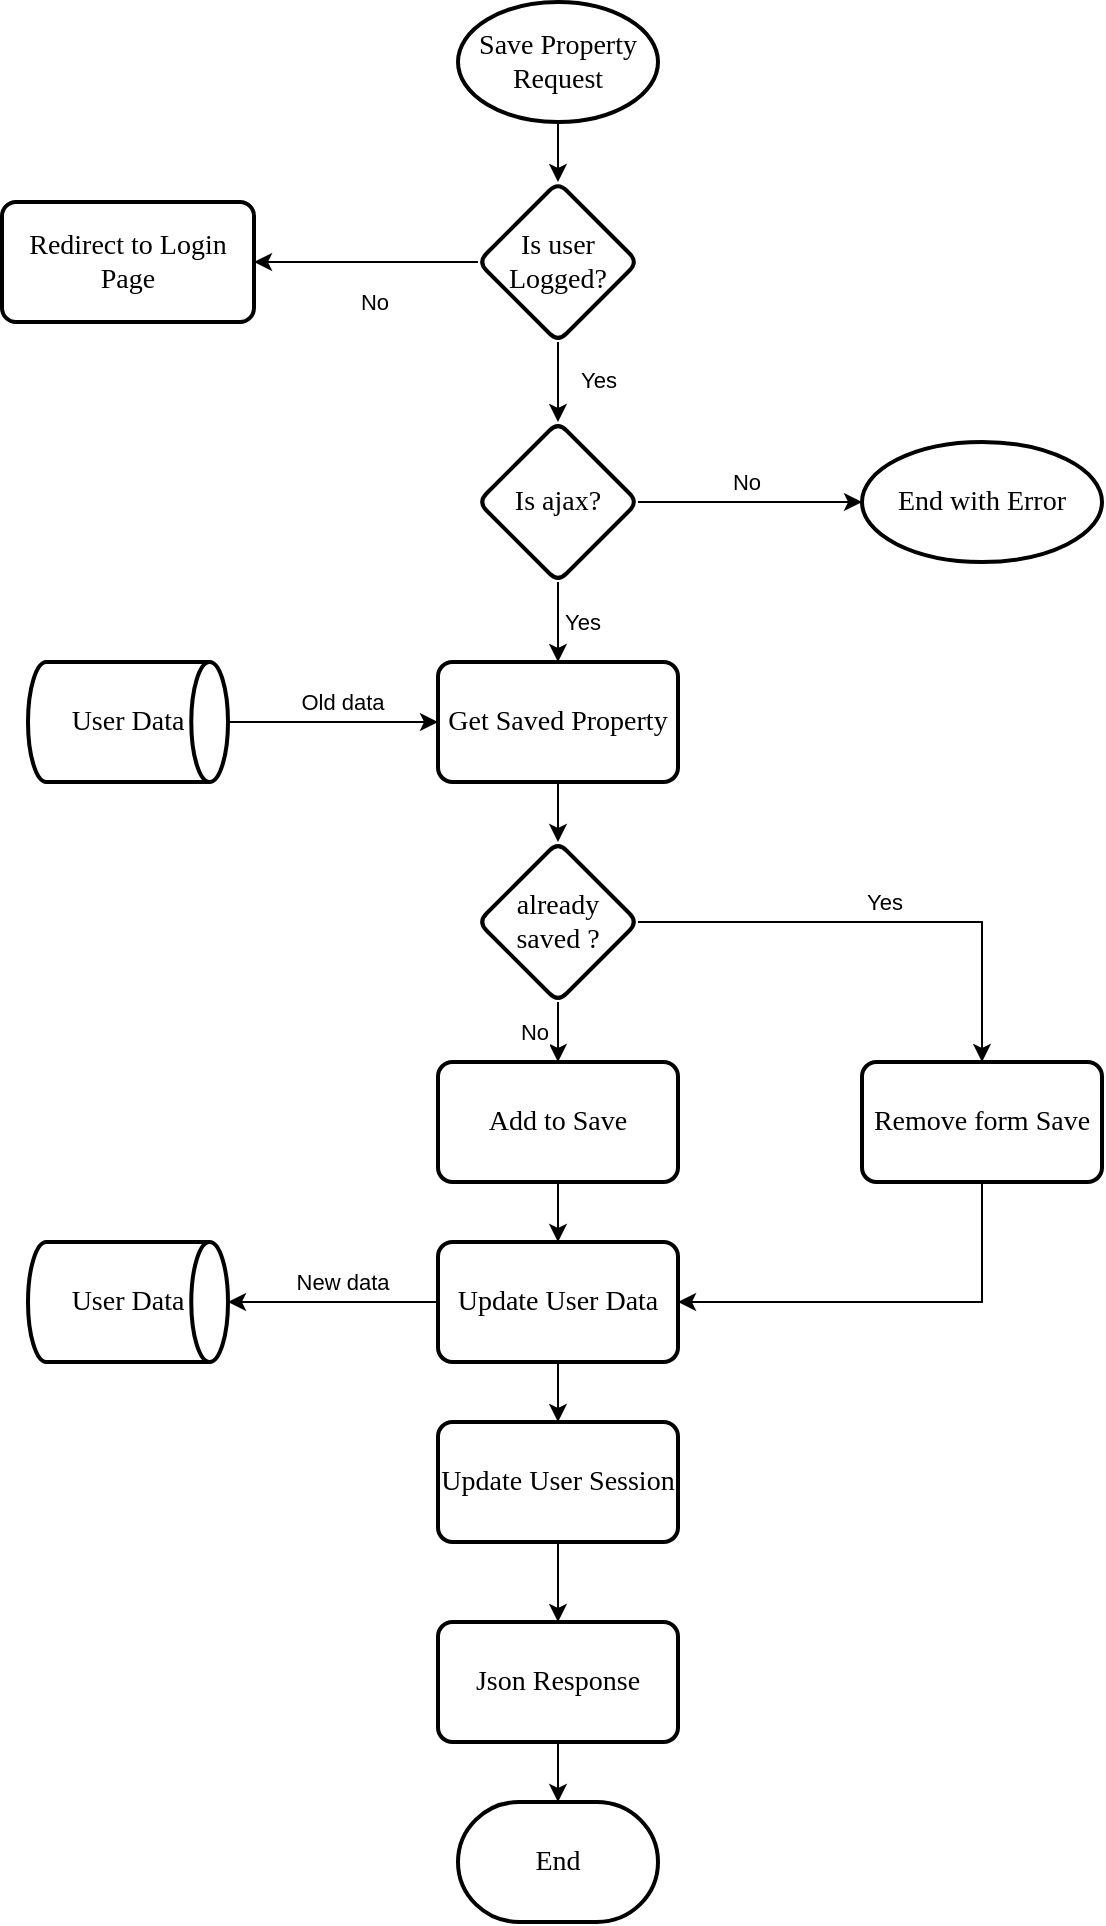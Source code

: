 <mxfile version="17.1.3" type="google"><diagram id="C5RBs43oDa-KdzZeNtuy" name="Page-1"><mxGraphModel grid="1" gridSize="10" guides="1" tooltips="1" connect="1" arrows="1" page="1" fold="1" pageScale="1" pageWidth="827" pageHeight="1169" math="0" shadow="0"><root><mxCell id="WIyWlLk6GJQsqaUBKTNV-0"/><mxCell id="WIyWlLk6GJQsqaUBKTNV-1" parent="WIyWlLk6GJQsqaUBKTNV-0"/><mxCell id="lV8cw0flvtYz1T7LWvcI-4" style="edgeStyle=orthogonalEdgeStyle;rounded=0;orthogonalLoop=1;jettySize=auto;html=1;" parent="WIyWlLk6GJQsqaUBKTNV-1" source="QMA3gvf6sLXdcExjiy3S-0" target="lV8cw0flvtYz1T7LWvcI-3" edge="1"><mxGeometry relative="1" as="geometry"/></mxCell><mxCell id="QMA3gvf6sLXdcExjiy3S-0" value="Save Property Request" style="strokeWidth=2;html=1;shape=mxgraph.flowchart.start_1;whiteSpace=wrap;fontFamily=Times New Roman;fontSize=14;" parent="WIyWlLk6GJQsqaUBKTNV-1" vertex="1"><mxGeometry x="368" y="10" width="100" height="60" as="geometry"/></mxCell><mxCell id="lV8cw0flvtYz1T7LWvcI-34" value="" style="edgeStyle=elbowEdgeStyle;rounded=0;orthogonalLoop=1;jettySize=auto;html=1;" parent="WIyWlLk6GJQsqaUBKTNV-1" edge="1"><mxGeometry relative="1" as="geometry"><mxPoint x="418" y="1320" as="sourcePoint"/></mxGeometry></mxCell><mxCell id="lV8cw0flvtYz1T7LWvcI-6" value="No" style="edgeStyle=orthogonalEdgeStyle;rounded=0;orthogonalLoop=1;jettySize=auto;html=1;" parent="WIyWlLk6GJQsqaUBKTNV-1" source="lV8cw0flvtYz1T7LWvcI-3" target="lV8cw0flvtYz1T7LWvcI-5" edge="1"><mxGeometry x="-0.061" y="20" relative="1" as="geometry"><mxPoint as="offset"/></mxGeometry></mxCell><mxCell id="lV8cw0flvtYz1T7LWvcI-7" value="Yes" style="edgeStyle=orthogonalEdgeStyle;rounded=0;orthogonalLoop=1;jettySize=auto;html=1;" parent="WIyWlLk6GJQsqaUBKTNV-1" source="lV8cw0flvtYz1T7LWvcI-3" target="ebxcnhzdsOWxP9RuoGIz-0" edge="1"><mxGeometry x="-0.071" y="20" relative="1" as="geometry"><mxPoint x="418" y="220" as="targetPoint"/><mxPoint as="offset"/></mxGeometry></mxCell><mxCell id="lV8cw0flvtYz1T7LWvcI-3" value="Is user&lt;br&gt;Logged?" style="rhombus;whiteSpace=wrap;html=1;fontSize=14;fontFamily=Times New Roman;strokeWidth=2;rounded=1;arcSize=12;" parent="WIyWlLk6GJQsqaUBKTNV-1" vertex="1"><mxGeometry x="378" y="100" width="80" height="80" as="geometry"/></mxCell><mxCell id="lV8cw0flvtYz1T7LWvcI-5" value="Redirect to Login Page" style="rounded=1;whiteSpace=wrap;html=1;absoluteArcSize=1;arcSize=14;strokeWidth=2;fontFamily=Times New Roman;fontSize=14;" parent="WIyWlLk6GJQsqaUBKTNV-1" vertex="1"><mxGeometry x="140" y="110" width="126" height="60" as="geometry"/></mxCell><mxCell id="ebxcnhzdsOWxP9RuoGIz-3" value="Yes" style="edgeStyle=orthogonalEdgeStyle;rounded=0;orthogonalLoop=1;jettySize=auto;html=1;" parent="WIyWlLk6GJQsqaUBKTNV-1" source="ebxcnhzdsOWxP9RuoGIz-0" target="ebxcnhzdsOWxP9RuoGIz-2" edge="1"><mxGeometry y="12" relative="1" as="geometry"><mxPoint as="offset"/></mxGeometry></mxCell><mxCell id="ebxcnhzdsOWxP9RuoGIz-17" value="No" style="edgeStyle=orthogonalEdgeStyle;rounded=0;orthogonalLoop=1;jettySize=auto;html=1;" parent="WIyWlLk6GJQsqaUBKTNV-1" source="ebxcnhzdsOWxP9RuoGIz-0" target="ebxcnhzdsOWxP9RuoGIz-24" edge="1"><mxGeometry x="-0.046" y="10" relative="1" as="geometry"><mxPoint x="630" y="260" as="targetPoint"/><mxPoint as="offset"/></mxGeometry></mxCell><mxCell id="ebxcnhzdsOWxP9RuoGIz-0" value="Is ajax?" style="rhombus;whiteSpace=wrap;html=1;fontSize=14;fontFamily=Times New Roman;strokeWidth=2;rounded=1;arcSize=12;" parent="WIyWlLk6GJQsqaUBKTNV-1" vertex="1"><mxGeometry x="378" y="220" width="80" height="80" as="geometry"/></mxCell><mxCell id="zJuIis0gGLmUzrMoOkxh-1" value="" style="edgeStyle=orthogonalEdgeStyle;rounded=0;orthogonalLoop=1;jettySize=auto;html=1;" parent="WIyWlLk6GJQsqaUBKTNV-1" source="ebxcnhzdsOWxP9RuoGIz-2" target="zJuIis0gGLmUzrMoOkxh-0" edge="1"><mxGeometry relative="1" as="geometry"/></mxCell><mxCell id="ebxcnhzdsOWxP9RuoGIz-2" value="Get Saved Property" style="whiteSpace=wrap;html=1;fontSize=14;fontFamily=Times New Roman;strokeWidth=2;rounded=1;arcSize=12;" parent="WIyWlLk6GJQsqaUBKTNV-1" vertex="1"><mxGeometry x="358" y="340" width="120" height="60" as="geometry"/></mxCell><mxCell id="ebxcnhzdsOWxP9RuoGIz-6" value="Old data" style="edgeStyle=orthogonalEdgeStyle;rounded=0;orthogonalLoop=1;jettySize=auto;html=1;" parent="WIyWlLk6GJQsqaUBKTNV-1" source="ebxcnhzdsOWxP9RuoGIz-5" target="ebxcnhzdsOWxP9RuoGIz-2" edge="1"><mxGeometry x="0.086" y="10" relative="1" as="geometry"><mxPoint as="offset"/></mxGeometry></mxCell><mxCell id="ebxcnhzdsOWxP9RuoGIz-5" value="User Data" style="strokeWidth=2;html=1;shape=mxgraph.flowchart.direct_data;whiteSpace=wrap;fontFamily=Times New Roman;fontSize=14;" parent="WIyWlLk6GJQsqaUBKTNV-1" vertex="1"><mxGeometry x="153" y="340" width="100" height="60" as="geometry"/></mxCell><mxCell id="ebxcnhzdsOWxP9RuoGIz-24" value="End with Error" style="ellipse;whiteSpace=wrap;html=1;fontSize=14;fontFamily=Times New Roman;strokeWidth=2;rounded=1;arcSize=12;" parent="WIyWlLk6GJQsqaUBKTNV-1" vertex="1"><mxGeometry x="570" y="230" width="120" height="60" as="geometry"/></mxCell><mxCell id="ebxcnhzdsOWxP9RuoGIz-36" style="edgeStyle=orthogonalEdgeStyle;rounded=0;orthogonalLoop=1;jettySize=auto;html=1;" parent="WIyWlLk6GJQsqaUBKTNV-1" edge="1"><mxGeometry relative="1" as="geometry"><mxPoint x="657" y="1000" as="sourcePoint"/></mxGeometry></mxCell><mxCell id="zJuIis0gGLmUzrMoOkxh-3" value="Yes" style="edgeStyle=orthogonalEdgeStyle;rounded=0;orthogonalLoop=1;jettySize=auto;html=1;" parent="WIyWlLk6GJQsqaUBKTNV-1" source="zJuIis0gGLmUzrMoOkxh-0" target="zJuIis0gGLmUzrMoOkxh-2" edge="1"><mxGeometry x="0.012" y="10" relative="1" as="geometry"><mxPoint as="offset"/></mxGeometry></mxCell><mxCell id="zJuIis0gGLmUzrMoOkxh-5" value="No" style="edgeStyle=orthogonalEdgeStyle;rounded=0;orthogonalLoop=1;jettySize=auto;html=1;" parent="WIyWlLk6GJQsqaUBKTNV-1" source="zJuIis0gGLmUzrMoOkxh-0" target="zJuIis0gGLmUzrMoOkxh-4" edge="1"><mxGeometry y="12" relative="1" as="geometry"><mxPoint as="offset"/></mxGeometry></mxCell><mxCell id="zJuIis0gGLmUzrMoOkxh-0" value="already &lt;br&gt;saved ?" style="rhombus;whiteSpace=wrap;html=1;fontSize=14;fontFamily=Times New Roman;strokeWidth=2;rounded=1;arcSize=12;" parent="WIyWlLk6GJQsqaUBKTNV-1" vertex="1"><mxGeometry x="378" y="430" width="80" height="80" as="geometry"/></mxCell><mxCell id="zJuIis0gGLmUzrMoOkxh-11" style="rounded=0;orthogonalLoop=1;jettySize=auto;html=1;edgeStyle=orthogonalEdgeStyle;" parent="WIyWlLk6GJQsqaUBKTNV-1" source="zJuIis0gGLmUzrMoOkxh-2" target="zJuIis0gGLmUzrMoOkxh-6" edge="1"><mxGeometry relative="1" as="geometry"><Array as="points"><mxPoint x="630" y="660"/></Array></mxGeometry></mxCell><mxCell id="zJuIis0gGLmUzrMoOkxh-2" value="Remove form Save" style="whiteSpace=wrap;html=1;fontSize=14;fontFamily=Times New Roman;strokeWidth=2;rounded=1;arcSize=12;" parent="WIyWlLk6GJQsqaUBKTNV-1" vertex="1"><mxGeometry x="570" y="540" width="120" height="60" as="geometry"/></mxCell><mxCell id="zJuIis0gGLmUzrMoOkxh-7" value="" style="edgeStyle=orthogonalEdgeStyle;rounded=0;orthogonalLoop=1;jettySize=auto;html=1;" parent="WIyWlLk6GJQsqaUBKTNV-1" source="zJuIis0gGLmUzrMoOkxh-4" target="zJuIis0gGLmUzrMoOkxh-6" edge="1"><mxGeometry relative="1" as="geometry"/></mxCell><mxCell id="zJuIis0gGLmUzrMoOkxh-4" value="Add to Save" style="whiteSpace=wrap;html=1;fontSize=14;fontFamily=Times New Roman;strokeWidth=2;rounded=1;arcSize=12;" parent="WIyWlLk6GJQsqaUBKTNV-1" vertex="1"><mxGeometry x="358" y="540" width="120" height="60" as="geometry"/></mxCell><mxCell id="zJuIis0gGLmUzrMoOkxh-10" value="New data" style="edgeStyle=orthogonalEdgeStyle;rounded=0;orthogonalLoop=1;jettySize=auto;html=1;" parent="WIyWlLk6GJQsqaUBKTNV-1" source="zJuIis0gGLmUzrMoOkxh-6" target="zJuIis0gGLmUzrMoOkxh-9" edge="1"><mxGeometry x="-0.086" y="-10" relative="1" as="geometry"><mxPoint as="offset"/></mxGeometry></mxCell><mxCell id="zJuIis0gGLmUzrMoOkxh-13" value="" style="edgeStyle=orthogonalEdgeStyle;rounded=0;orthogonalLoop=1;jettySize=auto;html=1;" parent="WIyWlLk6GJQsqaUBKTNV-1" source="zJuIis0gGLmUzrMoOkxh-6" target="zJuIis0gGLmUzrMoOkxh-12" edge="1"><mxGeometry relative="1" as="geometry"/></mxCell><mxCell id="zJuIis0gGLmUzrMoOkxh-6" value="Update User Data" style="whiteSpace=wrap;html=1;fontSize=14;fontFamily=Times New Roman;strokeWidth=2;rounded=1;arcSize=12;" parent="WIyWlLk6GJQsqaUBKTNV-1" vertex="1"><mxGeometry x="358" y="630" width="120" height="60" as="geometry"/></mxCell><mxCell id="zJuIis0gGLmUzrMoOkxh-9" value="User Data" style="strokeWidth=2;html=1;shape=mxgraph.flowchart.direct_data;whiteSpace=wrap;fontFamily=Times New Roman;fontSize=14;" parent="WIyWlLk6GJQsqaUBKTNV-1" vertex="1"><mxGeometry x="153" y="630" width="100" height="60" as="geometry"/></mxCell><mxCell id="zJuIis0gGLmUzrMoOkxh-17" style="edgeStyle=orthogonalEdgeStyle;rounded=0;orthogonalLoop=1;jettySize=auto;html=1;" parent="WIyWlLk6GJQsqaUBKTNV-1" source="zJuIis0gGLmUzrMoOkxh-12" target="zJuIis0gGLmUzrMoOkxh-16" edge="1"><mxGeometry relative="1" as="geometry"/></mxCell><mxCell id="zJuIis0gGLmUzrMoOkxh-12" value="Update User Session" style="whiteSpace=wrap;html=1;fontSize=14;fontFamily=Times New Roman;strokeWidth=2;rounded=1;arcSize=12;" parent="WIyWlLk6GJQsqaUBKTNV-1" vertex="1"><mxGeometry x="358" y="720" width="120" height="60" as="geometry"/></mxCell><mxCell id="zJuIis0gGLmUzrMoOkxh-14" value="End" style="strokeWidth=2;html=1;shape=mxgraph.flowchart.terminator;whiteSpace=wrap;fontFamily=Times New Roman;fontSize=14;" parent="WIyWlLk6GJQsqaUBKTNV-1" vertex="1"><mxGeometry x="368" y="910" width="100" height="60" as="geometry"/></mxCell><mxCell id="zJuIis0gGLmUzrMoOkxh-15" style="edgeStyle=orthogonalEdgeStyle;rounded=0;orthogonalLoop=1;jettySize=auto;html=1;" parent="WIyWlLk6GJQsqaUBKTNV-1" source="zJuIis0gGLmUzrMoOkxh-16" target="zJuIis0gGLmUzrMoOkxh-14" edge="1"><mxGeometry relative="1" as="geometry"/></mxCell><mxCell id="zJuIis0gGLmUzrMoOkxh-16" value="Json Response" style="whiteSpace=wrap;html=1;fontSize=14;fontFamily=Times New Roman;strokeWidth=2;rounded=1;arcSize=12;" parent="WIyWlLk6GJQsqaUBKTNV-1" vertex="1"><mxGeometry x="358" y="820" width="120" height="60" as="geometry"/></mxCell></root></mxGraphModel></diagram></mxfile>